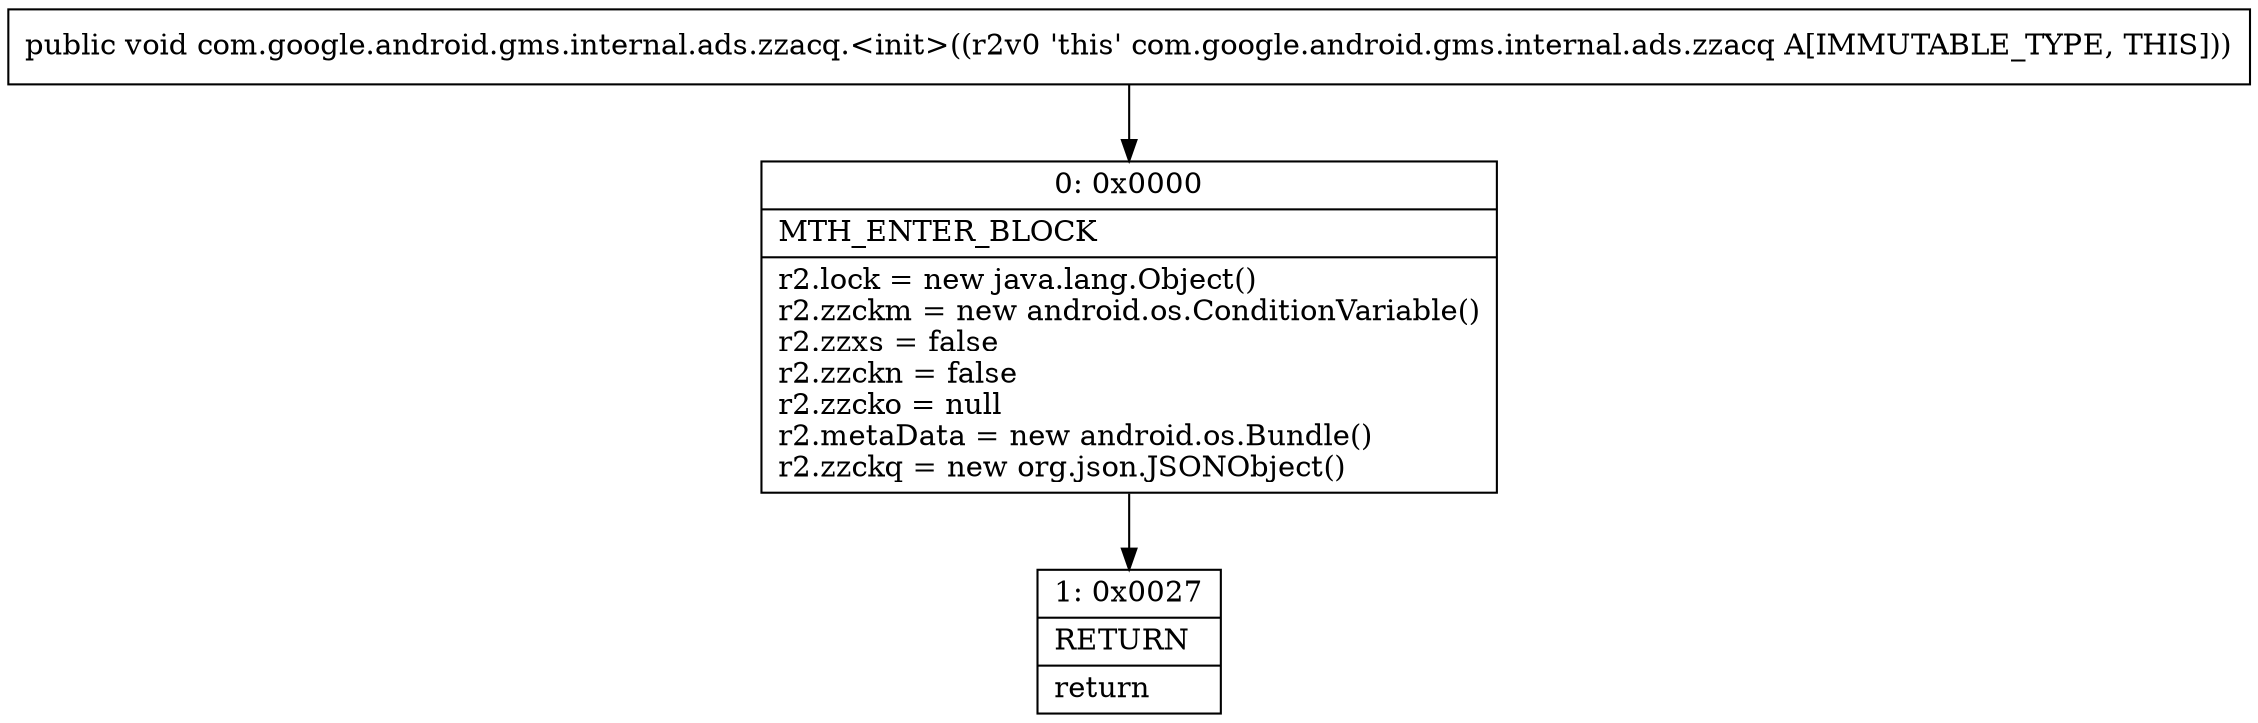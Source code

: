 digraph "CFG forcom.google.android.gms.internal.ads.zzacq.\<init\>()V" {
Node_0 [shape=record,label="{0\:\ 0x0000|MTH_ENTER_BLOCK\l|r2.lock = new java.lang.Object()\lr2.zzckm = new android.os.ConditionVariable()\lr2.zzxs = false\lr2.zzckn = false\lr2.zzcko = null\lr2.metaData = new android.os.Bundle()\lr2.zzckq = new org.json.JSONObject()\l}"];
Node_1 [shape=record,label="{1\:\ 0x0027|RETURN\l|return\l}"];
MethodNode[shape=record,label="{public void com.google.android.gms.internal.ads.zzacq.\<init\>((r2v0 'this' com.google.android.gms.internal.ads.zzacq A[IMMUTABLE_TYPE, THIS])) }"];
MethodNode -> Node_0;
Node_0 -> Node_1;
}

